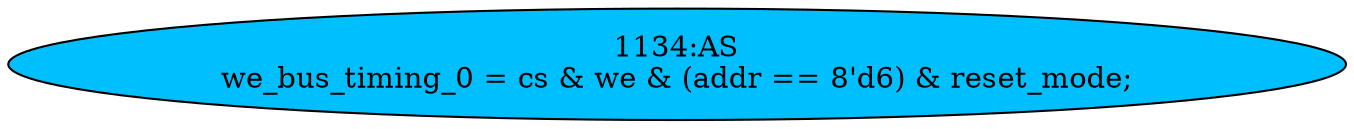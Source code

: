 strict digraph "" {
	node [label="\N"];
	"1134:AS"	 [ast="<pyverilog.vparser.ast.Assign object at 0x7fd77331dc50>",
		def_var="['we_bus_timing_0']",
		fillcolor=deepskyblue,
		label="1134:AS
we_bus_timing_0 = cs & we & (addr == 8'd6) & reset_mode;",
		statements="[]",
		style=filled,
		typ=Assign,
		use_var="['cs', 'we', 'addr', 'reset_mode']"];
}
